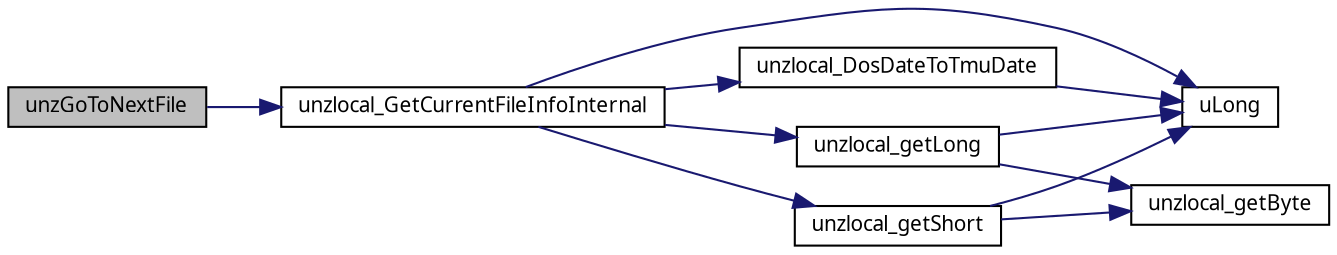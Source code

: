 digraph G
{
  edge [fontname="FreeSans.ttf",fontsize="10",labelfontname="FreeSans.ttf",labelfontsize="10"];
  node [fontname="FreeSans.ttf",fontsize="10",shape=record];
  rankdir=LR;
  Node1 [label="unzGoToNextFile",height=0.2,width=0.4,color="black", fillcolor="grey75", style="filled" fontcolor="black"];
  Node1 -> Node2 [color="midnightblue",fontsize="10",style="solid",fontname="FreeSans.ttf"];
  Node2 [label="unzlocal_GetCurrentFileInfoInternal",height=0.2,width=0.4,color="black", fillcolor="white", style="filled",URL="$unzip_8c.html#a63347eee791bfbd6f1c65ade6d487cf6"];
  Node2 -> Node3 [color="midnightblue",fontsize="10",style="solid",fontname="FreeSans.ttf"];
  Node3 [label="uLong",height=0.2,width=0.4,color="black", fillcolor="white", style="filled",URL="$ioapi_8h.html#a50e9e9d5c30e481de822ad68fe537986"];
  Node2 -> Node4 [color="midnightblue",fontsize="10",style="solid",fontname="FreeSans.ttf"];
  Node4 [label="unzlocal_DosDateToTmuDate",height=0.2,width=0.4,color="black", fillcolor="white", style="filled",URL="$unzip_8c.html#aef5be704f689c792449ab4a95846e9cb"];
  Node4 -> Node3 [color="midnightblue",fontsize="10",style="solid",fontname="FreeSans.ttf"];
  Node2 -> Node5 [color="midnightblue",fontsize="10",style="solid",fontname="FreeSans.ttf"];
  Node5 [label="unzlocal_getLong",height=0.2,width=0.4,color="black", fillcolor="white", style="filled",URL="$unzip_8c.html#ad740080523b619b0894978d00da8643e"];
  Node5 -> Node3 [color="midnightblue",fontsize="10",style="solid",fontname="FreeSans.ttf"];
  Node5 -> Node6 [color="midnightblue",fontsize="10",style="solid",fontname="FreeSans.ttf"];
  Node6 [label="unzlocal_getByte",height=0.2,width=0.4,color="black", fillcolor="white", style="filled",URL="$unzip_8c.html#a224066d88f092158ee3695c40a1f6c39"];
  Node2 -> Node7 [color="midnightblue",fontsize="10",style="solid",fontname="FreeSans.ttf"];
  Node7 [label="unzlocal_getShort",height=0.2,width=0.4,color="black", fillcolor="white", style="filled",URL="$unzip_8c.html#ab98398d33871b77b25d86b1e0d0d8322"];
  Node7 -> Node3 [color="midnightblue",fontsize="10",style="solid",fontname="FreeSans.ttf"];
  Node7 -> Node6 [color="midnightblue",fontsize="10",style="solid",fontname="FreeSans.ttf"];
}
